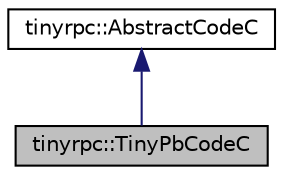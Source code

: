 digraph "tinyrpc::TinyPbCodeC"
{
 // LATEX_PDF_SIZE
  edge [fontname="Helvetica",fontsize="10",labelfontname="Helvetica",labelfontsize="10"];
  node [fontname="Helvetica",fontsize="10",shape=record];
  Node1 [label="tinyrpc::TinyPbCodeC",height=0.2,width=0.4,color="black", fillcolor="grey75", style="filled", fontcolor="black",tooltip=" "];
  Node2 -> Node1 [dir="back",color="midnightblue",fontsize="10",style="solid",fontname="Helvetica"];
  Node2 [label="tinyrpc::AbstractCodeC",height=0.2,width=0.4,color="black", fillcolor="white", style="filled",URL="$classtinyrpc_1_1AbstractCodeC.html",tooltip=" "];
}
